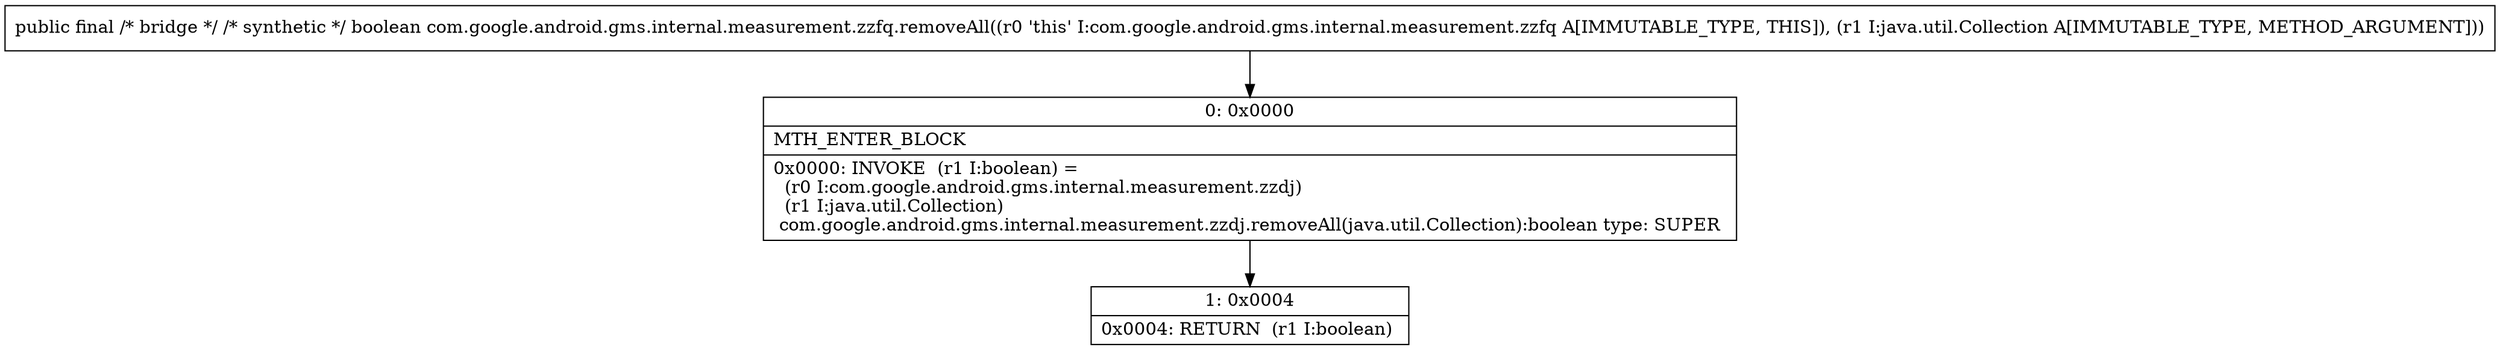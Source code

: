 digraph "CFG forcom.google.android.gms.internal.measurement.zzfq.removeAll(Ljava\/util\/Collection;)Z" {
Node_0 [shape=record,label="{0\:\ 0x0000|MTH_ENTER_BLOCK\l|0x0000: INVOKE  (r1 I:boolean) = \l  (r0 I:com.google.android.gms.internal.measurement.zzdj)\l  (r1 I:java.util.Collection)\l com.google.android.gms.internal.measurement.zzdj.removeAll(java.util.Collection):boolean type: SUPER \l}"];
Node_1 [shape=record,label="{1\:\ 0x0004|0x0004: RETURN  (r1 I:boolean) \l}"];
MethodNode[shape=record,label="{public final \/* bridge *\/ \/* synthetic *\/ boolean com.google.android.gms.internal.measurement.zzfq.removeAll((r0 'this' I:com.google.android.gms.internal.measurement.zzfq A[IMMUTABLE_TYPE, THIS]), (r1 I:java.util.Collection A[IMMUTABLE_TYPE, METHOD_ARGUMENT])) }"];
MethodNode -> Node_0;
Node_0 -> Node_1;
}

